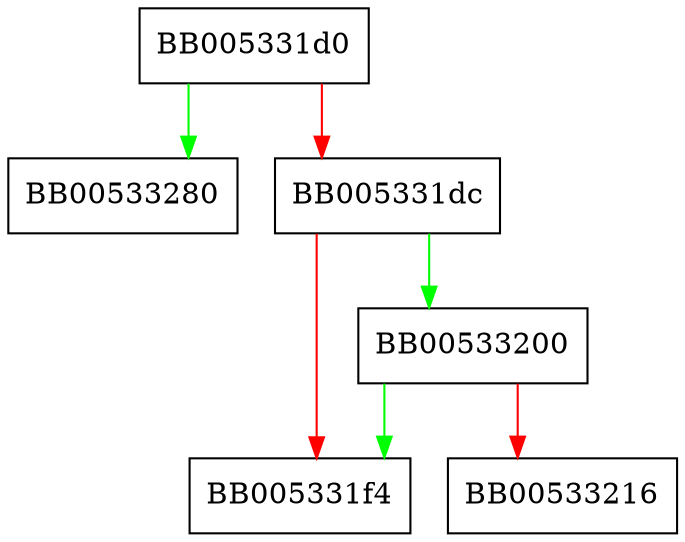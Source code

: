 digraph BIO_socket_wait {
  node [shape="box"];
  graph [splines=ortho];
  BB005331d0 -> BB00533280 [color="green"];
  BB005331d0 -> BB005331dc [color="red"];
  BB005331dc -> BB00533200 [color="green"];
  BB005331dc -> BB005331f4 [color="red"];
  BB00533200 -> BB005331f4 [color="green"];
  BB00533200 -> BB00533216 [color="red"];
}